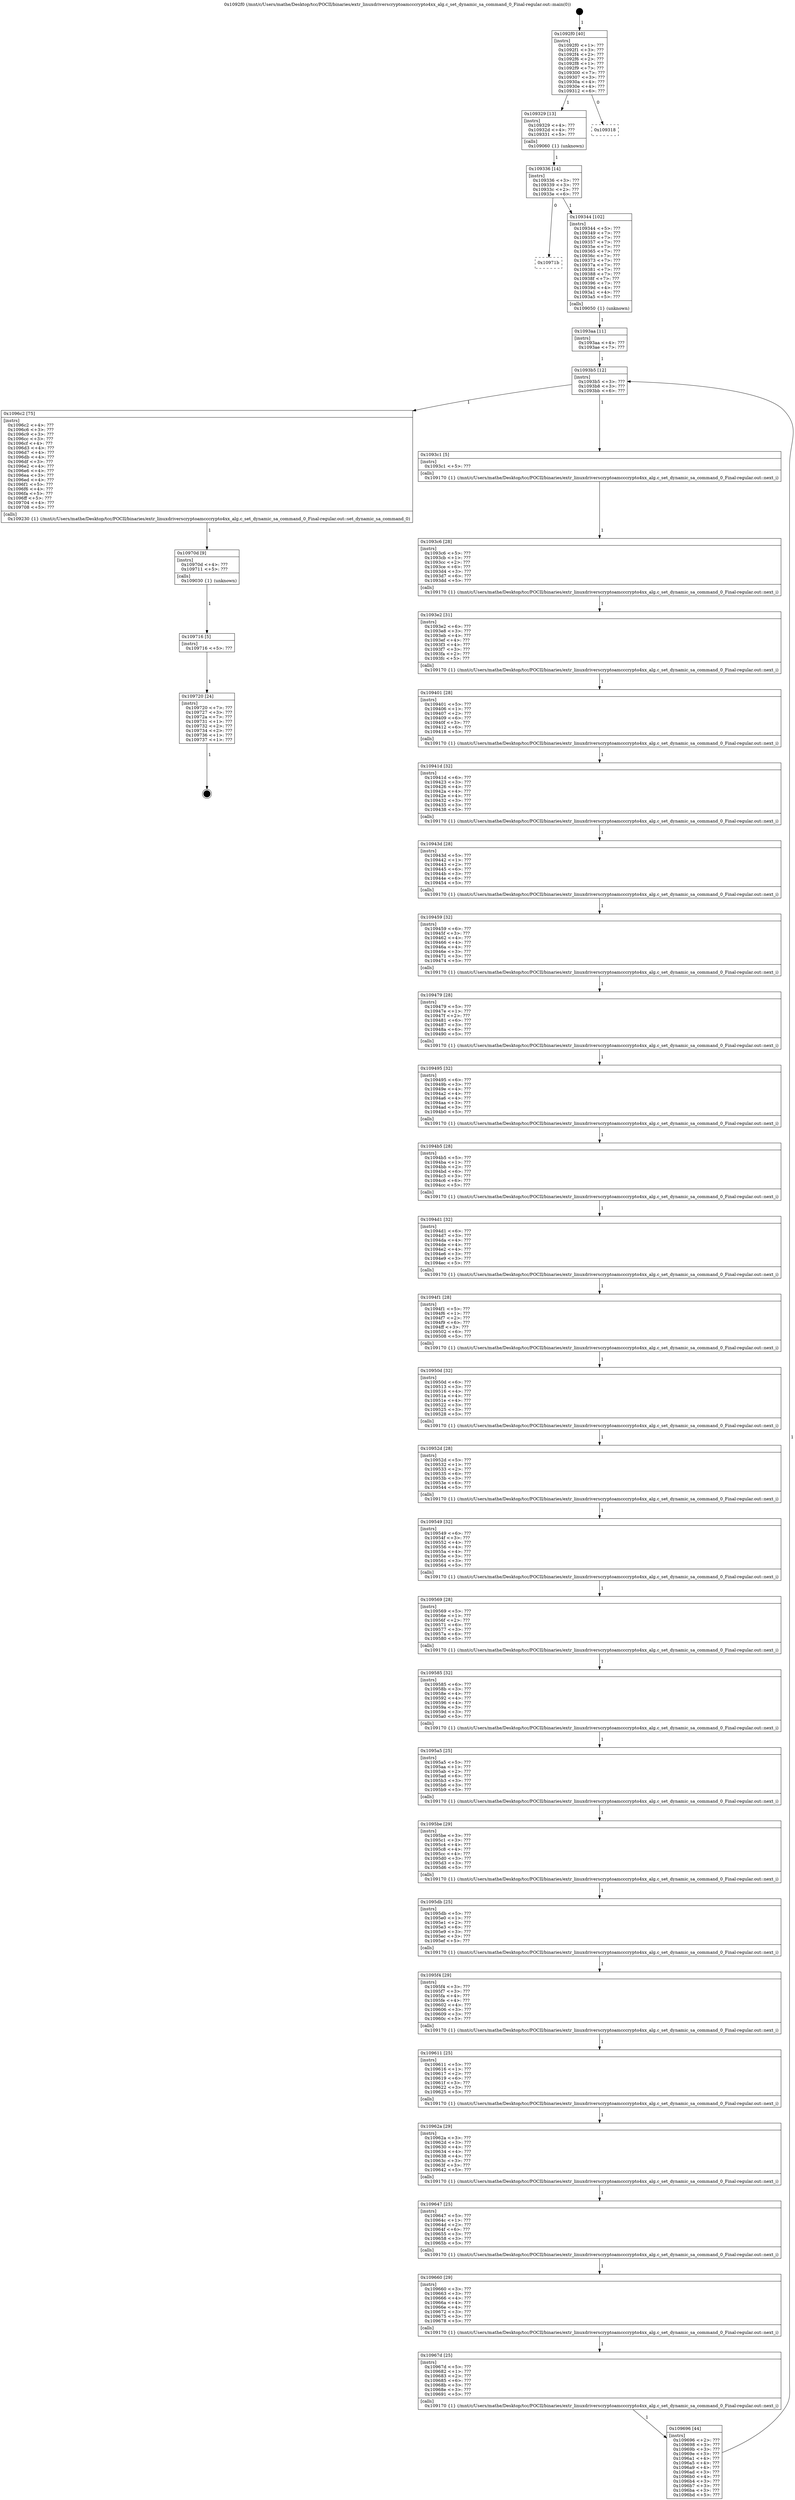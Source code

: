digraph "0x1092f0" {
  label = "0x1092f0 (/mnt/c/Users/mathe/Desktop/tcc/POCII/binaries/extr_linuxdriverscryptoamcccrypto4xx_alg.c_set_dynamic_sa_command_0_Final-regular.out::main(0))"
  labelloc = "t"
  node[shape=record]

  Entry [label="",width=0.3,height=0.3,shape=circle,fillcolor=black,style=filled]
  "0x1092f0" [label="{
     0x1092f0 [40]\l
     | [instrs]\l
     &nbsp;&nbsp;0x1092f0 \<+1\>: ???\l
     &nbsp;&nbsp;0x1092f1 \<+3\>: ???\l
     &nbsp;&nbsp;0x1092f4 \<+2\>: ???\l
     &nbsp;&nbsp;0x1092f6 \<+2\>: ???\l
     &nbsp;&nbsp;0x1092f8 \<+1\>: ???\l
     &nbsp;&nbsp;0x1092f9 \<+7\>: ???\l
     &nbsp;&nbsp;0x109300 \<+7\>: ???\l
     &nbsp;&nbsp;0x109307 \<+3\>: ???\l
     &nbsp;&nbsp;0x10930a \<+4\>: ???\l
     &nbsp;&nbsp;0x10930e \<+4\>: ???\l
     &nbsp;&nbsp;0x109312 \<+6\>: ???\l
  }"]
  "0x109329" [label="{
     0x109329 [13]\l
     | [instrs]\l
     &nbsp;&nbsp;0x109329 \<+4\>: ???\l
     &nbsp;&nbsp;0x10932d \<+4\>: ???\l
     &nbsp;&nbsp;0x109331 \<+5\>: ???\l
     | [calls]\l
     &nbsp;&nbsp;0x109060 \{1\} (unknown)\l
  }"]
  "0x109318" [label="{
     0x109318\l
  }", style=dashed]
  "0x109336" [label="{
     0x109336 [14]\l
     | [instrs]\l
     &nbsp;&nbsp;0x109336 \<+3\>: ???\l
     &nbsp;&nbsp;0x109339 \<+3\>: ???\l
     &nbsp;&nbsp;0x10933c \<+2\>: ???\l
     &nbsp;&nbsp;0x10933e \<+6\>: ???\l
  }"]
  "0x10971b" [label="{
     0x10971b\l
  }", style=dashed]
  "0x109344" [label="{
     0x109344 [102]\l
     | [instrs]\l
     &nbsp;&nbsp;0x109344 \<+5\>: ???\l
     &nbsp;&nbsp;0x109349 \<+7\>: ???\l
     &nbsp;&nbsp;0x109350 \<+7\>: ???\l
     &nbsp;&nbsp;0x109357 \<+7\>: ???\l
     &nbsp;&nbsp;0x10935e \<+7\>: ???\l
     &nbsp;&nbsp;0x109365 \<+7\>: ???\l
     &nbsp;&nbsp;0x10936c \<+7\>: ???\l
     &nbsp;&nbsp;0x109373 \<+7\>: ???\l
     &nbsp;&nbsp;0x10937a \<+7\>: ???\l
     &nbsp;&nbsp;0x109381 \<+7\>: ???\l
     &nbsp;&nbsp;0x109388 \<+7\>: ???\l
     &nbsp;&nbsp;0x10938f \<+7\>: ???\l
     &nbsp;&nbsp;0x109396 \<+7\>: ???\l
     &nbsp;&nbsp;0x10939d \<+4\>: ???\l
     &nbsp;&nbsp;0x1093a1 \<+4\>: ???\l
     &nbsp;&nbsp;0x1093a5 \<+5\>: ???\l
     | [calls]\l
     &nbsp;&nbsp;0x109050 \{1\} (unknown)\l
  }"]
  Exit [label="",width=0.3,height=0.3,shape=circle,fillcolor=black,style=filled,peripheries=2]
  "0x1093b5" [label="{
     0x1093b5 [12]\l
     | [instrs]\l
     &nbsp;&nbsp;0x1093b5 \<+3\>: ???\l
     &nbsp;&nbsp;0x1093b8 \<+3\>: ???\l
     &nbsp;&nbsp;0x1093bb \<+6\>: ???\l
  }"]
  "0x1096c2" [label="{
     0x1096c2 [75]\l
     | [instrs]\l
     &nbsp;&nbsp;0x1096c2 \<+4\>: ???\l
     &nbsp;&nbsp;0x1096c6 \<+3\>: ???\l
     &nbsp;&nbsp;0x1096c9 \<+3\>: ???\l
     &nbsp;&nbsp;0x1096cc \<+3\>: ???\l
     &nbsp;&nbsp;0x1096cf \<+4\>: ???\l
     &nbsp;&nbsp;0x1096d3 \<+4\>: ???\l
     &nbsp;&nbsp;0x1096d7 \<+4\>: ???\l
     &nbsp;&nbsp;0x1096db \<+4\>: ???\l
     &nbsp;&nbsp;0x1096df \<+3\>: ???\l
     &nbsp;&nbsp;0x1096e2 \<+4\>: ???\l
     &nbsp;&nbsp;0x1096e6 \<+4\>: ???\l
     &nbsp;&nbsp;0x1096ea \<+3\>: ???\l
     &nbsp;&nbsp;0x1096ed \<+4\>: ???\l
     &nbsp;&nbsp;0x1096f1 \<+5\>: ???\l
     &nbsp;&nbsp;0x1096f6 \<+4\>: ???\l
     &nbsp;&nbsp;0x1096fa \<+5\>: ???\l
     &nbsp;&nbsp;0x1096ff \<+5\>: ???\l
     &nbsp;&nbsp;0x109704 \<+4\>: ???\l
     &nbsp;&nbsp;0x109708 \<+5\>: ???\l
     | [calls]\l
     &nbsp;&nbsp;0x109230 \{1\} (/mnt/c/Users/mathe/Desktop/tcc/POCII/binaries/extr_linuxdriverscryptoamcccrypto4xx_alg.c_set_dynamic_sa_command_0_Final-regular.out::set_dynamic_sa_command_0)\l
  }"]
  "0x1093c1" [label="{
     0x1093c1 [5]\l
     | [instrs]\l
     &nbsp;&nbsp;0x1093c1 \<+5\>: ???\l
     | [calls]\l
     &nbsp;&nbsp;0x109170 \{1\} (/mnt/c/Users/mathe/Desktop/tcc/POCII/binaries/extr_linuxdriverscryptoamcccrypto4xx_alg.c_set_dynamic_sa_command_0_Final-regular.out::next_i)\l
  }"]
  "0x1093c6" [label="{
     0x1093c6 [28]\l
     | [instrs]\l
     &nbsp;&nbsp;0x1093c6 \<+5\>: ???\l
     &nbsp;&nbsp;0x1093cb \<+1\>: ???\l
     &nbsp;&nbsp;0x1093cc \<+2\>: ???\l
     &nbsp;&nbsp;0x1093ce \<+6\>: ???\l
     &nbsp;&nbsp;0x1093d4 \<+3\>: ???\l
     &nbsp;&nbsp;0x1093d7 \<+6\>: ???\l
     &nbsp;&nbsp;0x1093dd \<+5\>: ???\l
     | [calls]\l
     &nbsp;&nbsp;0x109170 \{1\} (/mnt/c/Users/mathe/Desktop/tcc/POCII/binaries/extr_linuxdriverscryptoamcccrypto4xx_alg.c_set_dynamic_sa_command_0_Final-regular.out::next_i)\l
  }"]
  "0x1093e2" [label="{
     0x1093e2 [31]\l
     | [instrs]\l
     &nbsp;&nbsp;0x1093e2 \<+6\>: ???\l
     &nbsp;&nbsp;0x1093e8 \<+3\>: ???\l
     &nbsp;&nbsp;0x1093eb \<+4\>: ???\l
     &nbsp;&nbsp;0x1093ef \<+4\>: ???\l
     &nbsp;&nbsp;0x1093f3 \<+4\>: ???\l
     &nbsp;&nbsp;0x1093f7 \<+3\>: ???\l
     &nbsp;&nbsp;0x1093fa \<+2\>: ???\l
     &nbsp;&nbsp;0x1093fc \<+5\>: ???\l
     | [calls]\l
     &nbsp;&nbsp;0x109170 \{1\} (/mnt/c/Users/mathe/Desktop/tcc/POCII/binaries/extr_linuxdriverscryptoamcccrypto4xx_alg.c_set_dynamic_sa_command_0_Final-regular.out::next_i)\l
  }"]
  "0x109401" [label="{
     0x109401 [28]\l
     | [instrs]\l
     &nbsp;&nbsp;0x109401 \<+5\>: ???\l
     &nbsp;&nbsp;0x109406 \<+1\>: ???\l
     &nbsp;&nbsp;0x109407 \<+2\>: ???\l
     &nbsp;&nbsp;0x109409 \<+6\>: ???\l
     &nbsp;&nbsp;0x10940f \<+3\>: ???\l
     &nbsp;&nbsp;0x109412 \<+6\>: ???\l
     &nbsp;&nbsp;0x109418 \<+5\>: ???\l
     | [calls]\l
     &nbsp;&nbsp;0x109170 \{1\} (/mnt/c/Users/mathe/Desktop/tcc/POCII/binaries/extr_linuxdriverscryptoamcccrypto4xx_alg.c_set_dynamic_sa_command_0_Final-regular.out::next_i)\l
  }"]
  "0x10941d" [label="{
     0x10941d [32]\l
     | [instrs]\l
     &nbsp;&nbsp;0x10941d \<+6\>: ???\l
     &nbsp;&nbsp;0x109423 \<+3\>: ???\l
     &nbsp;&nbsp;0x109426 \<+4\>: ???\l
     &nbsp;&nbsp;0x10942a \<+4\>: ???\l
     &nbsp;&nbsp;0x10942e \<+4\>: ???\l
     &nbsp;&nbsp;0x109432 \<+3\>: ???\l
     &nbsp;&nbsp;0x109435 \<+3\>: ???\l
     &nbsp;&nbsp;0x109438 \<+5\>: ???\l
     | [calls]\l
     &nbsp;&nbsp;0x109170 \{1\} (/mnt/c/Users/mathe/Desktop/tcc/POCII/binaries/extr_linuxdriverscryptoamcccrypto4xx_alg.c_set_dynamic_sa_command_0_Final-regular.out::next_i)\l
  }"]
  "0x10943d" [label="{
     0x10943d [28]\l
     | [instrs]\l
     &nbsp;&nbsp;0x10943d \<+5\>: ???\l
     &nbsp;&nbsp;0x109442 \<+1\>: ???\l
     &nbsp;&nbsp;0x109443 \<+2\>: ???\l
     &nbsp;&nbsp;0x109445 \<+6\>: ???\l
     &nbsp;&nbsp;0x10944b \<+3\>: ???\l
     &nbsp;&nbsp;0x10944e \<+6\>: ???\l
     &nbsp;&nbsp;0x109454 \<+5\>: ???\l
     | [calls]\l
     &nbsp;&nbsp;0x109170 \{1\} (/mnt/c/Users/mathe/Desktop/tcc/POCII/binaries/extr_linuxdriverscryptoamcccrypto4xx_alg.c_set_dynamic_sa_command_0_Final-regular.out::next_i)\l
  }"]
  "0x109459" [label="{
     0x109459 [32]\l
     | [instrs]\l
     &nbsp;&nbsp;0x109459 \<+6\>: ???\l
     &nbsp;&nbsp;0x10945f \<+3\>: ???\l
     &nbsp;&nbsp;0x109462 \<+4\>: ???\l
     &nbsp;&nbsp;0x109466 \<+4\>: ???\l
     &nbsp;&nbsp;0x10946a \<+4\>: ???\l
     &nbsp;&nbsp;0x10946e \<+3\>: ???\l
     &nbsp;&nbsp;0x109471 \<+3\>: ???\l
     &nbsp;&nbsp;0x109474 \<+5\>: ???\l
     | [calls]\l
     &nbsp;&nbsp;0x109170 \{1\} (/mnt/c/Users/mathe/Desktop/tcc/POCII/binaries/extr_linuxdriverscryptoamcccrypto4xx_alg.c_set_dynamic_sa_command_0_Final-regular.out::next_i)\l
  }"]
  "0x109479" [label="{
     0x109479 [28]\l
     | [instrs]\l
     &nbsp;&nbsp;0x109479 \<+5\>: ???\l
     &nbsp;&nbsp;0x10947e \<+1\>: ???\l
     &nbsp;&nbsp;0x10947f \<+2\>: ???\l
     &nbsp;&nbsp;0x109481 \<+6\>: ???\l
     &nbsp;&nbsp;0x109487 \<+3\>: ???\l
     &nbsp;&nbsp;0x10948a \<+6\>: ???\l
     &nbsp;&nbsp;0x109490 \<+5\>: ???\l
     | [calls]\l
     &nbsp;&nbsp;0x109170 \{1\} (/mnt/c/Users/mathe/Desktop/tcc/POCII/binaries/extr_linuxdriverscryptoamcccrypto4xx_alg.c_set_dynamic_sa_command_0_Final-regular.out::next_i)\l
  }"]
  "0x109495" [label="{
     0x109495 [32]\l
     | [instrs]\l
     &nbsp;&nbsp;0x109495 \<+6\>: ???\l
     &nbsp;&nbsp;0x10949b \<+3\>: ???\l
     &nbsp;&nbsp;0x10949e \<+4\>: ???\l
     &nbsp;&nbsp;0x1094a2 \<+4\>: ???\l
     &nbsp;&nbsp;0x1094a6 \<+4\>: ???\l
     &nbsp;&nbsp;0x1094aa \<+3\>: ???\l
     &nbsp;&nbsp;0x1094ad \<+3\>: ???\l
     &nbsp;&nbsp;0x1094b0 \<+5\>: ???\l
     | [calls]\l
     &nbsp;&nbsp;0x109170 \{1\} (/mnt/c/Users/mathe/Desktop/tcc/POCII/binaries/extr_linuxdriverscryptoamcccrypto4xx_alg.c_set_dynamic_sa_command_0_Final-regular.out::next_i)\l
  }"]
  "0x1094b5" [label="{
     0x1094b5 [28]\l
     | [instrs]\l
     &nbsp;&nbsp;0x1094b5 \<+5\>: ???\l
     &nbsp;&nbsp;0x1094ba \<+1\>: ???\l
     &nbsp;&nbsp;0x1094bb \<+2\>: ???\l
     &nbsp;&nbsp;0x1094bd \<+6\>: ???\l
     &nbsp;&nbsp;0x1094c3 \<+3\>: ???\l
     &nbsp;&nbsp;0x1094c6 \<+6\>: ???\l
     &nbsp;&nbsp;0x1094cc \<+5\>: ???\l
     | [calls]\l
     &nbsp;&nbsp;0x109170 \{1\} (/mnt/c/Users/mathe/Desktop/tcc/POCII/binaries/extr_linuxdriverscryptoamcccrypto4xx_alg.c_set_dynamic_sa_command_0_Final-regular.out::next_i)\l
  }"]
  "0x1094d1" [label="{
     0x1094d1 [32]\l
     | [instrs]\l
     &nbsp;&nbsp;0x1094d1 \<+6\>: ???\l
     &nbsp;&nbsp;0x1094d7 \<+3\>: ???\l
     &nbsp;&nbsp;0x1094da \<+4\>: ???\l
     &nbsp;&nbsp;0x1094de \<+4\>: ???\l
     &nbsp;&nbsp;0x1094e2 \<+4\>: ???\l
     &nbsp;&nbsp;0x1094e6 \<+3\>: ???\l
     &nbsp;&nbsp;0x1094e9 \<+3\>: ???\l
     &nbsp;&nbsp;0x1094ec \<+5\>: ???\l
     | [calls]\l
     &nbsp;&nbsp;0x109170 \{1\} (/mnt/c/Users/mathe/Desktop/tcc/POCII/binaries/extr_linuxdriverscryptoamcccrypto4xx_alg.c_set_dynamic_sa_command_0_Final-regular.out::next_i)\l
  }"]
  "0x1094f1" [label="{
     0x1094f1 [28]\l
     | [instrs]\l
     &nbsp;&nbsp;0x1094f1 \<+5\>: ???\l
     &nbsp;&nbsp;0x1094f6 \<+1\>: ???\l
     &nbsp;&nbsp;0x1094f7 \<+2\>: ???\l
     &nbsp;&nbsp;0x1094f9 \<+6\>: ???\l
     &nbsp;&nbsp;0x1094ff \<+3\>: ???\l
     &nbsp;&nbsp;0x109502 \<+6\>: ???\l
     &nbsp;&nbsp;0x109508 \<+5\>: ???\l
     | [calls]\l
     &nbsp;&nbsp;0x109170 \{1\} (/mnt/c/Users/mathe/Desktop/tcc/POCII/binaries/extr_linuxdriverscryptoamcccrypto4xx_alg.c_set_dynamic_sa_command_0_Final-regular.out::next_i)\l
  }"]
  "0x10950d" [label="{
     0x10950d [32]\l
     | [instrs]\l
     &nbsp;&nbsp;0x10950d \<+6\>: ???\l
     &nbsp;&nbsp;0x109513 \<+3\>: ???\l
     &nbsp;&nbsp;0x109516 \<+4\>: ???\l
     &nbsp;&nbsp;0x10951a \<+4\>: ???\l
     &nbsp;&nbsp;0x10951e \<+4\>: ???\l
     &nbsp;&nbsp;0x109522 \<+3\>: ???\l
     &nbsp;&nbsp;0x109525 \<+3\>: ???\l
     &nbsp;&nbsp;0x109528 \<+5\>: ???\l
     | [calls]\l
     &nbsp;&nbsp;0x109170 \{1\} (/mnt/c/Users/mathe/Desktop/tcc/POCII/binaries/extr_linuxdriverscryptoamcccrypto4xx_alg.c_set_dynamic_sa_command_0_Final-regular.out::next_i)\l
  }"]
  "0x10952d" [label="{
     0x10952d [28]\l
     | [instrs]\l
     &nbsp;&nbsp;0x10952d \<+5\>: ???\l
     &nbsp;&nbsp;0x109532 \<+1\>: ???\l
     &nbsp;&nbsp;0x109533 \<+2\>: ???\l
     &nbsp;&nbsp;0x109535 \<+6\>: ???\l
     &nbsp;&nbsp;0x10953b \<+3\>: ???\l
     &nbsp;&nbsp;0x10953e \<+6\>: ???\l
     &nbsp;&nbsp;0x109544 \<+5\>: ???\l
     | [calls]\l
     &nbsp;&nbsp;0x109170 \{1\} (/mnt/c/Users/mathe/Desktop/tcc/POCII/binaries/extr_linuxdriverscryptoamcccrypto4xx_alg.c_set_dynamic_sa_command_0_Final-regular.out::next_i)\l
  }"]
  "0x109549" [label="{
     0x109549 [32]\l
     | [instrs]\l
     &nbsp;&nbsp;0x109549 \<+6\>: ???\l
     &nbsp;&nbsp;0x10954f \<+3\>: ???\l
     &nbsp;&nbsp;0x109552 \<+4\>: ???\l
     &nbsp;&nbsp;0x109556 \<+4\>: ???\l
     &nbsp;&nbsp;0x10955a \<+4\>: ???\l
     &nbsp;&nbsp;0x10955e \<+3\>: ???\l
     &nbsp;&nbsp;0x109561 \<+3\>: ???\l
     &nbsp;&nbsp;0x109564 \<+5\>: ???\l
     | [calls]\l
     &nbsp;&nbsp;0x109170 \{1\} (/mnt/c/Users/mathe/Desktop/tcc/POCII/binaries/extr_linuxdriverscryptoamcccrypto4xx_alg.c_set_dynamic_sa_command_0_Final-regular.out::next_i)\l
  }"]
  "0x109569" [label="{
     0x109569 [28]\l
     | [instrs]\l
     &nbsp;&nbsp;0x109569 \<+5\>: ???\l
     &nbsp;&nbsp;0x10956e \<+1\>: ???\l
     &nbsp;&nbsp;0x10956f \<+2\>: ???\l
     &nbsp;&nbsp;0x109571 \<+6\>: ???\l
     &nbsp;&nbsp;0x109577 \<+3\>: ???\l
     &nbsp;&nbsp;0x10957a \<+6\>: ???\l
     &nbsp;&nbsp;0x109580 \<+5\>: ???\l
     | [calls]\l
     &nbsp;&nbsp;0x109170 \{1\} (/mnt/c/Users/mathe/Desktop/tcc/POCII/binaries/extr_linuxdriverscryptoamcccrypto4xx_alg.c_set_dynamic_sa_command_0_Final-regular.out::next_i)\l
  }"]
  "0x109585" [label="{
     0x109585 [32]\l
     | [instrs]\l
     &nbsp;&nbsp;0x109585 \<+6\>: ???\l
     &nbsp;&nbsp;0x10958b \<+3\>: ???\l
     &nbsp;&nbsp;0x10958e \<+4\>: ???\l
     &nbsp;&nbsp;0x109592 \<+4\>: ???\l
     &nbsp;&nbsp;0x109596 \<+4\>: ???\l
     &nbsp;&nbsp;0x10959a \<+3\>: ???\l
     &nbsp;&nbsp;0x10959d \<+3\>: ???\l
     &nbsp;&nbsp;0x1095a0 \<+5\>: ???\l
     | [calls]\l
     &nbsp;&nbsp;0x109170 \{1\} (/mnt/c/Users/mathe/Desktop/tcc/POCII/binaries/extr_linuxdriverscryptoamcccrypto4xx_alg.c_set_dynamic_sa_command_0_Final-regular.out::next_i)\l
  }"]
  "0x1095a5" [label="{
     0x1095a5 [25]\l
     | [instrs]\l
     &nbsp;&nbsp;0x1095a5 \<+5\>: ???\l
     &nbsp;&nbsp;0x1095aa \<+1\>: ???\l
     &nbsp;&nbsp;0x1095ab \<+2\>: ???\l
     &nbsp;&nbsp;0x1095ad \<+6\>: ???\l
     &nbsp;&nbsp;0x1095b3 \<+3\>: ???\l
     &nbsp;&nbsp;0x1095b6 \<+3\>: ???\l
     &nbsp;&nbsp;0x1095b9 \<+5\>: ???\l
     | [calls]\l
     &nbsp;&nbsp;0x109170 \{1\} (/mnt/c/Users/mathe/Desktop/tcc/POCII/binaries/extr_linuxdriverscryptoamcccrypto4xx_alg.c_set_dynamic_sa_command_0_Final-regular.out::next_i)\l
  }"]
  "0x1095be" [label="{
     0x1095be [29]\l
     | [instrs]\l
     &nbsp;&nbsp;0x1095be \<+3\>: ???\l
     &nbsp;&nbsp;0x1095c1 \<+3\>: ???\l
     &nbsp;&nbsp;0x1095c4 \<+4\>: ???\l
     &nbsp;&nbsp;0x1095c8 \<+4\>: ???\l
     &nbsp;&nbsp;0x1095cc \<+4\>: ???\l
     &nbsp;&nbsp;0x1095d0 \<+3\>: ???\l
     &nbsp;&nbsp;0x1095d3 \<+3\>: ???\l
     &nbsp;&nbsp;0x1095d6 \<+5\>: ???\l
     | [calls]\l
     &nbsp;&nbsp;0x109170 \{1\} (/mnt/c/Users/mathe/Desktop/tcc/POCII/binaries/extr_linuxdriverscryptoamcccrypto4xx_alg.c_set_dynamic_sa_command_0_Final-regular.out::next_i)\l
  }"]
  "0x1095db" [label="{
     0x1095db [25]\l
     | [instrs]\l
     &nbsp;&nbsp;0x1095db \<+5\>: ???\l
     &nbsp;&nbsp;0x1095e0 \<+1\>: ???\l
     &nbsp;&nbsp;0x1095e1 \<+2\>: ???\l
     &nbsp;&nbsp;0x1095e3 \<+6\>: ???\l
     &nbsp;&nbsp;0x1095e9 \<+3\>: ???\l
     &nbsp;&nbsp;0x1095ec \<+3\>: ???\l
     &nbsp;&nbsp;0x1095ef \<+5\>: ???\l
     | [calls]\l
     &nbsp;&nbsp;0x109170 \{1\} (/mnt/c/Users/mathe/Desktop/tcc/POCII/binaries/extr_linuxdriverscryptoamcccrypto4xx_alg.c_set_dynamic_sa_command_0_Final-regular.out::next_i)\l
  }"]
  "0x1095f4" [label="{
     0x1095f4 [29]\l
     | [instrs]\l
     &nbsp;&nbsp;0x1095f4 \<+3\>: ???\l
     &nbsp;&nbsp;0x1095f7 \<+3\>: ???\l
     &nbsp;&nbsp;0x1095fa \<+4\>: ???\l
     &nbsp;&nbsp;0x1095fe \<+4\>: ???\l
     &nbsp;&nbsp;0x109602 \<+4\>: ???\l
     &nbsp;&nbsp;0x109606 \<+3\>: ???\l
     &nbsp;&nbsp;0x109609 \<+3\>: ???\l
     &nbsp;&nbsp;0x10960c \<+5\>: ???\l
     | [calls]\l
     &nbsp;&nbsp;0x109170 \{1\} (/mnt/c/Users/mathe/Desktop/tcc/POCII/binaries/extr_linuxdriverscryptoamcccrypto4xx_alg.c_set_dynamic_sa_command_0_Final-regular.out::next_i)\l
  }"]
  "0x109611" [label="{
     0x109611 [25]\l
     | [instrs]\l
     &nbsp;&nbsp;0x109611 \<+5\>: ???\l
     &nbsp;&nbsp;0x109616 \<+1\>: ???\l
     &nbsp;&nbsp;0x109617 \<+2\>: ???\l
     &nbsp;&nbsp;0x109619 \<+6\>: ???\l
     &nbsp;&nbsp;0x10961f \<+3\>: ???\l
     &nbsp;&nbsp;0x109622 \<+3\>: ???\l
     &nbsp;&nbsp;0x109625 \<+5\>: ???\l
     | [calls]\l
     &nbsp;&nbsp;0x109170 \{1\} (/mnt/c/Users/mathe/Desktop/tcc/POCII/binaries/extr_linuxdriverscryptoamcccrypto4xx_alg.c_set_dynamic_sa_command_0_Final-regular.out::next_i)\l
  }"]
  "0x10962a" [label="{
     0x10962a [29]\l
     | [instrs]\l
     &nbsp;&nbsp;0x10962a \<+3\>: ???\l
     &nbsp;&nbsp;0x10962d \<+3\>: ???\l
     &nbsp;&nbsp;0x109630 \<+4\>: ???\l
     &nbsp;&nbsp;0x109634 \<+4\>: ???\l
     &nbsp;&nbsp;0x109638 \<+4\>: ???\l
     &nbsp;&nbsp;0x10963c \<+3\>: ???\l
     &nbsp;&nbsp;0x10963f \<+3\>: ???\l
     &nbsp;&nbsp;0x109642 \<+5\>: ???\l
     | [calls]\l
     &nbsp;&nbsp;0x109170 \{1\} (/mnt/c/Users/mathe/Desktop/tcc/POCII/binaries/extr_linuxdriverscryptoamcccrypto4xx_alg.c_set_dynamic_sa_command_0_Final-regular.out::next_i)\l
  }"]
  "0x109647" [label="{
     0x109647 [25]\l
     | [instrs]\l
     &nbsp;&nbsp;0x109647 \<+5\>: ???\l
     &nbsp;&nbsp;0x10964c \<+1\>: ???\l
     &nbsp;&nbsp;0x10964d \<+2\>: ???\l
     &nbsp;&nbsp;0x10964f \<+6\>: ???\l
     &nbsp;&nbsp;0x109655 \<+3\>: ???\l
     &nbsp;&nbsp;0x109658 \<+3\>: ???\l
     &nbsp;&nbsp;0x10965b \<+5\>: ???\l
     | [calls]\l
     &nbsp;&nbsp;0x109170 \{1\} (/mnt/c/Users/mathe/Desktop/tcc/POCII/binaries/extr_linuxdriverscryptoamcccrypto4xx_alg.c_set_dynamic_sa_command_0_Final-regular.out::next_i)\l
  }"]
  "0x109660" [label="{
     0x109660 [29]\l
     | [instrs]\l
     &nbsp;&nbsp;0x109660 \<+3\>: ???\l
     &nbsp;&nbsp;0x109663 \<+3\>: ???\l
     &nbsp;&nbsp;0x109666 \<+4\>: ???\l
     &nbsp;&nbsp;0x10966a \<+4\>: ???\l
     &nbsp;&nbsp;0x10966e \<+4\>: ???\l
     &nbsp;&nbsp;0x109672 \<+3\>: ???\l
     &nbsp;&nbsp;0x109675 \<+3\>: ???\l
     &nbsp;&nbsp;0x109678 \<+5\>: ???\l
     | [calls]\l
     &nbsp;&nbsp;0x109170 \{1\} (/mnt/c/Users/mathe/Desktop/tcc/POCII/binaries/extr_linuxdriverscryptoamcccrypto4xx_alg.c_set_dynamic_sa_command_0_Final-regular.out::next_i)\l
  }"]
  "0x10967d" [label="{
     0x10967d [25]\l
     | [instrs]\l
     &nbsp;&nbsp;0x10967d \<+5\>: ???\l
     &nbsp;&nbsp;0x109682 \<+1\>: ???\l
     &nbsp;&nbsp;0x109683 \<+2\>: ???\l
     &nbsp;&nbsp;0x109685 \<+6\>: ???\l
     &nbsp;&nbsp;0x10968b \<+3\>: ???\l
     &nbsp;&nbsp;0x10968e \<+3\>: ???\l
     &nbsp;&nbsp;0x109691 \<+5\>: ???\l
     | [calls]\l
     &nbsp;&nbsp;0x109170 \{1\} (/mnt/c/Users/mathe/Desktop/tcc/POCII/binaries/extr_linuxdriverscryptoamcccrypto4xx_alg.c_set_dynamic_sa_command_0_Final-regular.out::next_i)\l
  }"]
  "0x109696" [label="{
     0x109696 [44]\l
     | [instrs]\l
     &nbsp;&nbsp;0x109696 \<+2\>: ???\l
     &nbsp;&nbsp;0x109698 \<+3\>: ???\l
     &nbsp;&nbsp;0x10969b \<+3\>: ???\l
     &nbsp;&nbsp;0x10969e \<+3\>: ???\l
     &nbsp;&nbsp;0x1096a1 \<+4\>: ???\l
     &nbsp;&nbsp;0x1096a5 \<+4\>: ???\l
     &nbsp;&nbsp;0x1096a9 \<+4\>: ???\l
     &nbsp;&nbsp;0x1096ad \<+3\>: ???\l
     &nbsp;&nbsp;0x1096b0 \<+4\>: ???\l
     &nbsp;&nbsp;0x1096b4 \<+3\>: ???\l
     &nbsp;&nbsp;0x1096b7 \<+3\>: ???\l
     &nbsp;&nbsp;0x1096ba \<+3\>: ???\l
     &nbsp;&nbsp;0x1096bd \<+5\>: ???\l
  }"]
  "0x1093aa" [label="{
     0x1093aa [11]\l
     | [instrs]\l
     &nbsp;&nbsp;0x1093aa \<+4\>: ???\l
     &nbsp;&nbsp;0x1093ae \<+7\>: ???\l
  }"]
  "0x10970d" [label="{
     0x10970d [9]\l
     | [instrs]\l
     &nbsp;&nbsp;0x10970d \<+4\>: ???\l
     &nbsp;&nbsp;0x109711 \<+5\>: ???\l
     | [calls]\l
     &nbsp;&nbsp;0x109030 \{1\} (unknown)\l
  }"]
  "0x109716" [label="{
     0x109716 [5]\l
     | [instrs]\l
     &nbsp;&nbsp;0x109716 \<+5\>: ???\l
  }"]
  "0x109720" [label="{
     0x109720 [24]\l
     | [instrs]\l
     &nbsp;&nbsp;0x109720 \<+7\>: ???\l
     &nbsp;&nbsp;0x109727 \<+3\>: ???\l
     &nbsp;&nbsp;0x10972a \<+7\>: ???\l
     &nbsp;&nbsp;0x109731 \<+1\>: ???\l
     &nbsp;&nbsp;0x109732 \<+2\>: ???\l
     &nbsp;&nbsp;0x109734 \<+2\>: ???\l
     &nbsp;&nbsp;0x109736 \<+1\>: ???\l
     &nbsp;&nbsp;0x109737 \<+1\>: ???\l
  }"]
  Entry -> "0x1092f0" [label=" 1"]
  "0x1092f0" -> "0x109329" [label=" 1"]
  "0x1092f0" -> "0x109318" [label=" 0"]
  "0x109329" -> "0x109336" [label=" 1"]
  "0x109336" -> "0x10971b" [label=" 0"]
  "0x109336" -> "0x109344" [label=" 1"]
  "0x109720" -> Exit [label=" 1"]
  "0x109344" -> "0x1093aa" [label=" 1"]
  "0x1093b5" -> "0x1096c2" [label=" 1"]
  "0x1093b5" -> "0x1093c1" [label=" 1"]
  "0x1093c1" -> "0x1093c6" [label=" 1"]
  "0x1093c6" -> "0x1093e2" [label=" 1"]
  "0x1093e2" -> "0x109401" [label=" 1"]
  "0x109401" -> "0x10941d" [label=" 1"]
  "0x10941d" -> "0x10943d" [label=" 1"]
  "0x10943d" -> "0x109459" [label=" 1"]
  "0x109459" -> "0x109479" [label=" 1"]
  "0x109479" -> "0x109495" [label=" 1"]
  "0x109495" -> "0x1094b5" [label=" 1"]
  "0x1094b5" -> "0x1094d1" [label=" 1"]
  "0x1094d1" -> "0x1094f1" [label=" 1"]
  "0x1094f1" -> "0x10950d" [label=" 1"]
  "0x10950d" -> "0x10952d" [label=" 1"]
  "0x10952d" -> "0x109549" [label=" 1"]
  "0x109549" -> "0x109569" [label=" 1"]
  "0x109569" -> "0x109585" [label=" 1"]
  "0x109585" -> "0x1095a5" [label=" 1"]
  "0x1095a5" -> "0x1095be" [label=" 1"]
  "0x1095be" -> "0x1095db" [label=" 1"]
  "0x1095db" -> "0x1095f4" [label=" 1"]
  "0x1095f4" -> "0x109611" [label=" 1"]
  "0x109611" -> "0x10962a" [label=" 1"]
  "0x10962a" -> "0x109647" [label=" 1"]
  "0x109647" -> "0x109660" [label=" 1"]
  "0x109660" -> "0x10967d" [label=" 1"]
  "0x10967d" -> "0x109696" [label=" 1"]
  "0x1093aa" -> "0x1093b5" [label=" 1"]
  "0x109696" -> "0x1093b5" [label=" 1"]
  "0x1096c2" -> "0x10970d" [label=" 1"]
  "0x10970d" -> "0x109716" [label=" 1"]
  "0x109716" -> "0x109720" [label=" 1"]
}
